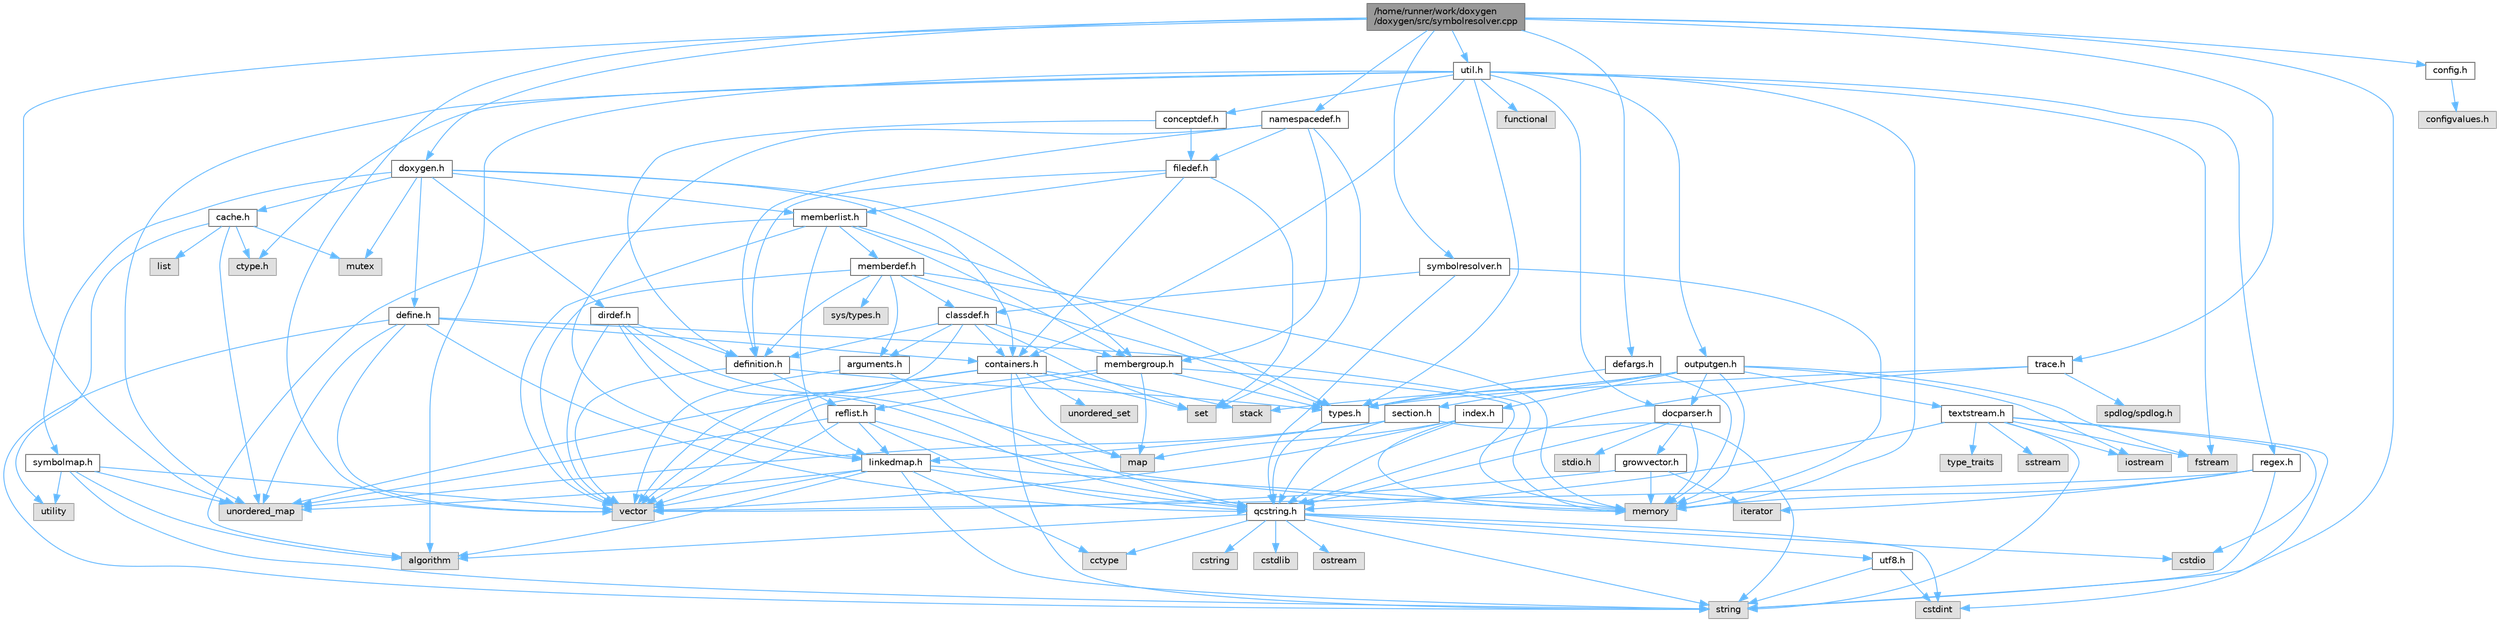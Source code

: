digraph "/home/runner/work/doxygen/doxygen/src/symbolresolver.cpp"
{
 // INTERACTIVE_SVG=YES
 // LATEX_PDF_SIZE
  bgcolor="transparent";
  edge [fontname=Helvetica,fontsize=10,labelfontname=Helvetica,labelfontsize=10];
  node [fontname=Helvetica,fontsize=10,shape=box,height=0.2,width=0.4];
  Node1 [label="/home/runner/work/doxygen\l/doxygen/src/symbolresolver.cpp",height=0.2,width=0.4,color="gray40", fillcolor="grey60", style="filled", fontcolor="black",tooltip=" "];
  Node1 -> Node2 [color="steelblue1",style="solid"];
  Node2 [label="unordered_map",height=0.2,width=0.4,color="grey60", fillcolor="#E0E0E0", style="filled",tooltip=" "];
  Node1 -> Node3 [color="steelblue1",style="solid"];
  Node3 [label="string",height=0.2,width=0.4,color="grey60", fillcolor="#E0E0E0", style="filled",tooltip=" "];
  Node1 -> Node4 [color="steelblue1",style="solid"];
  Node4 [label="vector",height=0.2,width=0.4,color="grey60", fillcolor="#E0E0E0", style="filled",tooltip=" "];
  Node1 -> Node5 [color="steelblue1",style="solid"];
  Node5 [label="symbolresolver.h",height=0.2,width=0.4,color="grey40", fillcolor="white", style="filled",URL="$d9/db2/symbolresolver_8h.html",tooltip=" "];
  Node5 -> Node6 [color="steelblue1",style="solid"];
  Node6 [label="memory",height=0.2,width=0.4,color="grey60", fillcolor="#E0E0E0", style="filled",tooltip=" "];
  Node5 -> Node7 [color="steelblue1",style="solid"];
  Node7 [label="qcstring.h",height=0.2,width=0.4,color="grey40", fillcolor="white", style="filled",URL="$d7/d5c/qcstring_8h.html",tooltip=" "];
  Node7 -> Node3 [color="steelblue1",style="solid"];
  Node7 -> Node8 [color="steelblue1",style="solid"];
  Node8 [label="algorithm",height=0.2,width=0.4,color="grey60", fillcolor="#E0E0E0", style="filled",tooltip=" "];
  Node7 -> Node9 [color="steelblue1",style="solid"];
  Node9 [label="cctype",height=0.2,width=0.4,color="grey60", fillcolor="#E0E0E0", style="filled",tooltip=" "];
  Node7 -> Node10 [color="steelblue1",style="solid"];
  Node10 [label="cstring",height=0.2,width=0.4,color="grey60", fillcolor="#E0E0E0", style="filled",tooltip=" "];
  Node7 -> Node11 [color="steelblue1",style="solid"];
  Node11 [label="cstdio",height=0.2,width=0.4,color="grey60", fillcolor="#E0E0E0", style="filled",tooltip=" "];
  Node7 -> Node12 [color="steelblue1",style="solid"];
  Node12 [label="cstdlib",height=0.2,width=0.4,color="grey60", fillcolor="#E0E0E0", style="filled",tooltip=" "];
  Node7 -> Node13 [color="steelblue1",style="solid"];
  Node13 [label="cstdint",height=0.2,width=0.4,color="grey60", fillcolor="#E0E0E0", style="filled",tooltip=" "];
  Node7 -> Node14 [color="steelblue1",style="solid"];
  Node14 [label="ostream",height=0.2,width=0.4,color="grey60", fillcolor="#E0E0E0", style="filled",tooltip=" "];
  Node7 -> Node15 [color="steelblue1",style="solid"];
  Node15 [label="utf8.h",height=0.2,width=0.4,color="grey40", fillcolor="white", style="filled",URL="$db/d7c/utf8_8h.html",tooltip="Various UTF8 related helper functions."];
  Node15 -> Node13 [color="steelblue1",style="solid"];
  Node15 -> Node3 [color="steelblue1",style="solid"];
  Node5 -> Node16 [color="steelblue1",style="solid"];
  Node16 [label="classdef.h",height=0.2,width=0.4,color="grey40", fillcolor="white", style="filled",URL="$d1/da6/classdef_8h.html",tooltip=" "];
  Node16 -> Node4 [color="steelblue1",style="solid"];
  Node16 -> Node17 [color="steelblue1",style="solid"];
  Node17 [label="set",height=0.2,width=0.4,color="grey60", fillcolor="#E0E0E0", style="filled",tooltip=" "];
  Node16 -> Node18 [color="steelblue1",style="solid"];
  Node18 [label="containers.h",height=0.2,width=0.4,color="grey40", fillcolor="white", style="filled",URL="$d5/d75/containers_8h.html",tooltip=" "];
  Node18 -> Node4 [color="steelblue1",style="solid"];
  Node18 -> Node3 [color="steelblue1",style="solid"];
  Node18 -> Node17 [color="steelblue1",style="solid"];
  Node18 -> Node19 [color="steelblue1",style="solid"];
  Node19 [label="map",height=0.2,width=0.4,color="grey60", fillcolor="#E0E0E0", style="filled",tooltip=" "];
  Node18 -> Node20 [color="steelblue1",style="solid"];
  Node20 [label="unordered_set",height=0.2,width=0.4,color="grey60", fillcolor="#E0E0E0", style="filled",tooltip=" "];
  Node18 -> Node2 [color="steelblue1",style="solid"];
  Node18 -> Node21 [color="steelblue1",style="solid"];
  Node21 [label="stack",height=0.2,width=0.4,color="grey60", fillcolor="#E0E0E0", style="filled",tooltip=" "];
  Node16 -> Node22 [color="steelblue1",style="solid"];
  Node22 [label="definition.h",height=0.2,width=0.4,color="grey40", fillcolor="white", style="filled",URL="$df/da1/definition_8h.html",tooltip=" "];
  Node22 -> Node4 [color="steelblue1",style="solid"];
  Node22 -> Node23 [color="steelblue1",style="solid"];
  Node23 [label="types.h",height=0.2,width=0.4,color="grey40", fillcolor="white", style="filled",URL="$d9/d49/types_8h.html",tooltip="This file contains a number of basic enums and types."];
  Node23 -> Node7 [color="steelblue1",style="solid"];
  Node22 -> Node24 [color="steelblue1",style="solid"];
  Node24 [label="reflist.h",height=0.2,width=0.4,color="grey40", fillcolor="white", style="filled",URL="$d1/d02/reflist_8h.html",tooltip=" "];
  Node24 -> Node4 [color="steelblue1",style="solid"];
  Node24 -> Node2 [color="steelblue1",style="solid"];
  Node24 -> Node6 [color="steelblue1",style="solid"];
  Node24 -> Node7 [color="steelblue1",style="solid"];
  Node24 -> Node25 [color="steelblue1",style="solid"];
  Node25 [label="linkedmap.h",height=0.2,width=0.4,color="grey40", fillcolor="white", style="filled",URL="$da/de1/linkedmap_8h.html",tooltip=" "];
  Node25 -> Node2 [color="steelblue1",style="solid"];
  Node25 -> Node4 [color="steelblue1",style="solid"];
  Node25 -> Node6 [color="steelblue1",style="solid"];
  Node25 -> Node3 [color="steelblue1",style="solid"];
  Node25 -> Node8 [color="steelblue1",style="solid"];
  Node25 -> Node9 [color="steelblue1",style="solid"];
  Node25 -> Node7 [color="steelblue1",style="solid"];
  Node16 -> Node26 [color="steelblue1",style="solid"];
  Node26 [label="arguments.h",height=0.2,width=0.4,color="grey40", fillcolor="white", style="filled",URL="$df/d9b/arguments_8h.html",tooltip=" "];
  Node26 -> Node4 [color="steelblue1",style="solid"];
  Node26 -> Node7 [color="steelblue1",style="solid"];
  Node16 -> Node27 [color="steelblue1",style="solid"];
  Node27 [label="membergroup.h",height=0.2,width=0.4,color="grey40", fillcolor="white", style="filled",URL="$d9/d11/membergroup_8h.html",tooltip=" "];
  Node27 -> Node4 [color="steelblue1",style="solid"];
  Node27 -> Node19 [color="steelblue1",style="solid"];
  Node27 -> Node6 [color="steelblue1",style="solid"];
  Node27 -> Node23 [color="steelblue1",style="solid"];
  Node27 -> Node24 [color="steelblue1",style="solid"];
  Node1 -> Node28 [color="steelblue1",style="solid"];
  Node28 [label="util.h",height=0.2,width=0.4,color="grey40", fillcolor="white", style="filled",URL="$d8/d3c/util_8h.html",tooltip="A bunch of utility functions."];
  Node28 -> Node6 [color="steelblue1",style="solid"];
  Node28 -> Node2 [color="steelblue1",style="solid"];
  Node28 -> Node8 [color="steelblue1",style="solid"];
  Node28 -> Node29 [color="steelblue1",style="solid"];
  Node29 [label="functional",height=0.2,width=0.4,color="grey60", fillcolor="#E0E0E0", style="filled",tooltip=" "];
  Node28 -> Node30 [color="steelblue1",style="solid"];
  Node30 [label="fstream",height=0.2,width=0.4,color="grey60", fillcolor="#E0E0E0", style="filled",tooltip=" "];
  Node28 -> Node31 [color="steelblue1",style="solid"];
  Node31 [label="ctype.h",height=0.2,width=0.4,color="grey60", fillcolor="#E0E0E0", style="filled",tooltip=" "];
  Node28 -> Node23 [color="steelblue1",style="solid"];
  Node28 -> Node32 [color="steelblue1",style="solid"];
  Node32 [label="docparser.h",height=0.2,width=0.4,color="grey40", fillcolor="white", style="filled",URL="$de/d9c/docparser_8h.html",tooltip=" "];
  Node32 -> Node33 [color="steelblue1",style="solid"];
  Node33 [label="stdio.h",height=0.2,width=0.4,color="grey60", fillcolor="#E0E0E0", style="filled",tooltip=" "];
  Node32 -> Node6 [color="steelblue1",style="solid"];
  Node32 -> Node7 [color="steelblue1",style="solid"];
  Node32 -> Node34 [color="steelblue1",style="solid"];
  Node34 [label="growvector.h",height=0.2,width=0.4,color="grey40", fillcolor="white", style="filled",URL="$d7/d50/growvector_8h.html",tooltip=" "];
  Node34 -> Node4 [color="steelblue1",style="solid"];
  Node34 -> Node6 [color="steelblue1",style="solid"];
  Node34 -> Node35 [color="steelblue1",style="solid"];
  Node35 [label="iterator",height=0.2,width=0.4,color="grey60", fillcolor="#E0E0E0", style="filled",tooltip=" "];
  Node28 -> Node18 [color="steelblue1",style="solid"];
  Node28 -> Node36 [color="steelblue1",style="solid"];
  Node36 [label="outputgen.h",height=0.2,width=0.4,color="grey40", fillcolor="white", style="filled",URL="$df/d06/outputgen_8h.html",tooltip=" "];
  Node36 -> Node6 [color="steelblue1",style="solid"];
  Node36 -> Node21 [color="steelblue1",style="solid"];
  Node36 -> Node37 [color="steelblue1",style="solid"];
  Node37 [label="iostream",height=0.2,width=0.4,color="grey60", fillcolor="#E0E0E0", style="filled",tooltip=" "];
  Node36 -> Node30 [color="steelblue1",style="solid"];
  Node36 -> Node23 [color="steelblue1",style="solid"];
  Node36 -> Node38 [color="steelblue1",style="solid"];
  Node38 [label="index.h",height=0.2,width=0.4,color="grey40", fillcolor="white", style="filled",URL="$d1/db5/index_8h.html",tooltip=" "];
  Node38 -> Node6 [color="steelblue1",style="solid"];
  Node38 -> Node4 [color="steelblue1",style="solid"];
  Node38 -> Node19 [color="steelblue1",style="solid"];
  Node38 -> Node7 [color="steelblue1",style="solid"];
  Node36 -> Node39 [color="steelblue1",style="solid"];
  Node39 [label="section.h",height=0.2,width=0.4,color="grey40", fillcolor="white", style="filled",URL="$d1/d2a/section_8h.html",tooltip=" "];
  Node39 -> Node3 [color="steelblue1",style="solid"];
  Node39 -> Node2 [color="steelblue1",style="solid"];
  Node39 -> Node7 [color="steelblue1",style="solid"];
  Node39 -> Node25 [color="steelblue1",style="solid"];
  Node36 -> Node40 [color="steelblue1",style="solid"];
  Node40 [label="textstream.h",height=0.2,width=0.4,color="grey40", fillcolor="white", style="filled",URL="$d4/d7d/textstream_8h.html",tooltip=" "];
  Node40 -> Node3 [color="steelblue1",style="solid"];
  Node40 -> Node37 [color="steelblue1",style="solid"];
  Node40 -> Node41 [color="steelblue1",style="solid"];
  Node41 [label="sstream",height=0.2,width=0.4,color="grey60", fillcolor="#E0E0E0", style="filled",tooltip=" "];
  Node40 -> Node13 [color="steelblue1",style="solid"];
  Node40 -> Node11 [color="steelblue1",style="solid"];
  Node40 -> Node30 [color="steelblue1",style="solid"];
  Node40 -> Node42 [color="steelblue1",style="solid"];
  Node42 [label="type_traits",height=0.2,width=0.4,color="grey60", fillcolor="#E0E0E0", style="filled",tooltip=" "];
  Node40 -> Node7 [color="steelblue1",style="solid"];
  Node36 -> Node32 [color="steelblue1",style="solid"];
  Node28 -> Node43 [color="steelblue1",style="solid"];
  Node43 [label="regex.h",height=0.2,width=0.4,color="grey40", fillcolor="white", style="filled",URL="$d1/d21/regex_8h.html",tooltip=" "];
  Node43 -> Node6 [color="steelblue1",style="solid"];
  Node43 -> Node3 [color="steelblue1",style="solid"];
  Node43 -> Node4 [color="steelblue1",style="solid"];
  Node43 -> Node35 [color="steelblue1",style="solid"];
  Node28 -> Node44 [color="steelblue1",style="solid"];
  Node44 [label="conceptdef.h",height=0.2,width=0.4,color="grey40", fillcolor="white", style="filled",URL="$da/df1/conceptdef_8h.html",tooltip=" "];
  Node44 -> Node22 [color="steelblue1",style="solid"];
  Node44 -> Node45 [color="steelblue1",style="solid"];
  Node45 [label="filedef.h",height=0.2,width=0.4,color="grey40", fillcolor="white", style="filled",URL="$d4/d3a/filedef_8h.html",tooltip=" "];
  Node45 -> Node17 [color="steelblue1",style="solid"];
  Node45 -> Node22 [color="steelblue1",style="solid"];
  Node45 -> Node46 [color="steelblue1",style="solid"];
  Node46 [label="memberlist.h",height=0.2,width=0.4,color="grey40", fillcolor="white", style="filled",URL="$dd/d78/memberlist_8h.html",tooltip=" "];
  Node46 -> Node4 [color="steelblue1",style="solid"];
  Node46 -> Node8 [color="steelblue1",style="solid"];
  Node46 -> Node47 [color="steelblue1",style="solid"];
  Node47 [label="memberdef.h",height=0.2,width=0.4,color="grey40", fillcolor="white", style="filled",URL="$d4/d46/memberdef_8h.html",tooltip=" "];
  Node47 -> Node4 [color="steelblue1",style="solid"];
  Node47 -> Node6 [color="steelblue1",style="solid"];
  Node47 -> Node48 [color="steelblue1",style="solid"];
  Node48 [label="sys/types.h",height=0.2,width=0.4,color="grey60", fillcolor="#E0E0E0", style="filled",tooltip=" "];
  Node47 -> Node23 [color="steelblue1",style="solid"];
  Node47 -> Node22 [color="steelblue1",style="solid"];
  Node47 -> Node26 [color="steelblue1",style="solid"];
  Node47 -> Node16 [color="steelblue1",style="solid"];
  Node46 -> Node25 [color="steelblue1",style="solid"];
  Node46 -> Node23 [color="steelblue1",style="solid"];
  Node46 -> Node27 [color="steelblue1",style="solid"];
  Node45 -> Node18 [color="steelblue1",style="solid"];
  Node1 -> Node49 [color="steelblue1",style="solid"];
  Node49 [label="doxygen.h",height=0.2,width=0.4,color="grey40", fillcolor="white", style="filled",URL="$d1/da1/doxygen_8h.html",tooltip=" "];
  Node49 -> Node50 [color="steelblue1",style="solid"];
  Node50 [label="mutex",height=0.2,width=0.4,color="grey60", fillcolor="#E0E0E0", style="filled",tooltip=" "];
  Node49 -> Node18 [color="steelblue1",style="solid"];
  Node49 -> Node27 [color="steelblue1",style="solid"];
  Node49 -> Node51 [color="steelblue1",style="solid"];
  Node51 [label="dirdef.h",height=0.2,width=0.4,color="grey40", fillcolor="white", style="filled",URL="$d6/d15/dirdef_8h.html",tooltip=" "];
  Node51 -> Node4 [color="steelblue1",style="solid"];
  Node51 -> Node19 [color="steelblue1",style="solid"];
  Node51 -> Node7 [color="steelblue1",style="solid"];
  Node51 -> Node25 [color="steelblue1",style="solid"];
  Node51 -> Node22 [color="steelblue1",style="solid"];
  Node49 -> Node46 [color="steelblue1",style="solid"];
  Node49 -> Node52 [color="steelblue1",style="solid"];
  Node52 [label="define.h",height=0.2,width=0.4,color="grey40", fillcolor="white", style="filled",URL="$df/d67/define_8h.html",tooltip=" "];
  Node52 -> Node4 [color="steelblue1",style="solid"];
  Node52 -> Node6 [color="steelblue1",style="solid"];
  Node52 -> Node3 [color="steelblue1",style="solid"];
  Node52 -> Node2 [color="steelblue1",style="solid"];
  Node52 -> Node7 [color="steelblue1",style="solid"];
  Node52 -> Node18 [color="steelblue1",style="solid"];
  Node49 -> Node53 [color="steelblue1",style="solid"];
  Node53 [label="cache.h",height=0.2,width=0.4,color="grey40", fillcolor="white", style="filled",URL="$d3/d26/cache_8h.html",tooltip=" "];
  Node53 -> Node54 [color="steelblue1",style="solid"];
  Node54 [label="list",height=0.2,width=0.4,color="grey60", fillcolor="#E0E0E0", style="filled",tooltip=" "];
  Node53 -> Node2 [color="steelblue1",style="solid"];
  Node53 -> Node50 [color="steelblue1",style="solid"];
  Node53 -> Node55 [color="steelblue1",style="solid"];
  Node55 [label="utility",height=0.2,width=0.4,color="grey60", fillcolor="#E0E0E0", style="filled",tooltip=" "];
  Node53 -> Node31 [color="steelblue1",style="solid"];
  Node49 -> Node56 [color="steelblue1",style="solid"];
  Node56 [label="symbolmap.h",height=0.2,width=0.4,color="grey40", fillcolor="white", style="filled",URL="$d7/ddd/symbolmap_8h.html",tooltip=" "];
  Node56 -> Node8 [color="steelblue1",style="solid"];
  Node56 -> Node2 [color="steelblue1",style="solid"];
  Node56 -> Node4 [color="steelblue1",style="solid"];
  Node56 -> Node3 [color="steelblue1",style="solid"];
  Node56 -> Node55 [color="steelblue1",style="solid"];
  Node1 -> Node57 [color="steelblue1",style="solid"];
  Node57 [label="namespacedef.h",height=0.2,width=0.4,color="grey40", fillcolor="white", style="filled",URL="$d7/d97/namespacedef_8h.html",tooltip=" "];
  Node57 -> Node17 [color="steelblue1",style="solid"];
  Node57 -> Node22 [color="steelblue1",style="solid"];
  Node57 -> Node45 [color="steelblue1",style="solid"];
  Node57 -> Node25 [color="steelblue1",style="solid"];
  Node57 -> Node27 [color="steelblue1",style="solid"];
  Node1 -> Node58 [color="steelblue1",style="solid"];
  Node58 [label="config.h",height=0.2,width=0.4,color="grey40", fillcolor="white", style="filled",URL="$db/d16/config_8h.html",tooltip=" "];
  Node58 -> Node59 [color="steelblue1",style="solid"];
  Node59 [label="configvalues.h",height=0.2,width=0.4,color="grey60", fillcolor="#E0E0E0", style="filled",tooltip=" "];
  Node1 -> Node60 [color="steelblue1",style="solid"];
  Node60 [label="defargs.h",height=0.2,width=0.4,color="grey40", fillcolor="white", style="filled",URL="$d8/d65/defargs_8h.html",tooltip=" "];
  Node60 -> Node23 [color="steelblue1",style="solid"];
  Node60 -> Node6 [color="steelblue1",style="solid"];
  Node1 -> Node61 [color="steelblue1",style="solid"];
  Node61 [label="trace.h",height=0.2,width=0.4,color="grey40", fillcolor="white", style="filled",URL="$d1/d1b/trace_8h.html",tooltip=" "];
  Node61 -> Node62 [color="steelblue1",style="solid"];
  Node62 [label="spdlog/spdlog.h",height=0.2,width=0.4,color="grey60", fillcolor="#E0E0E0", style="filled",tooltip=" "];
  Node61 -> Node23 [color="steelblue1",style="solid"];
  Node61 -> Node7 [color="steelblue1",style="solid"];
}
